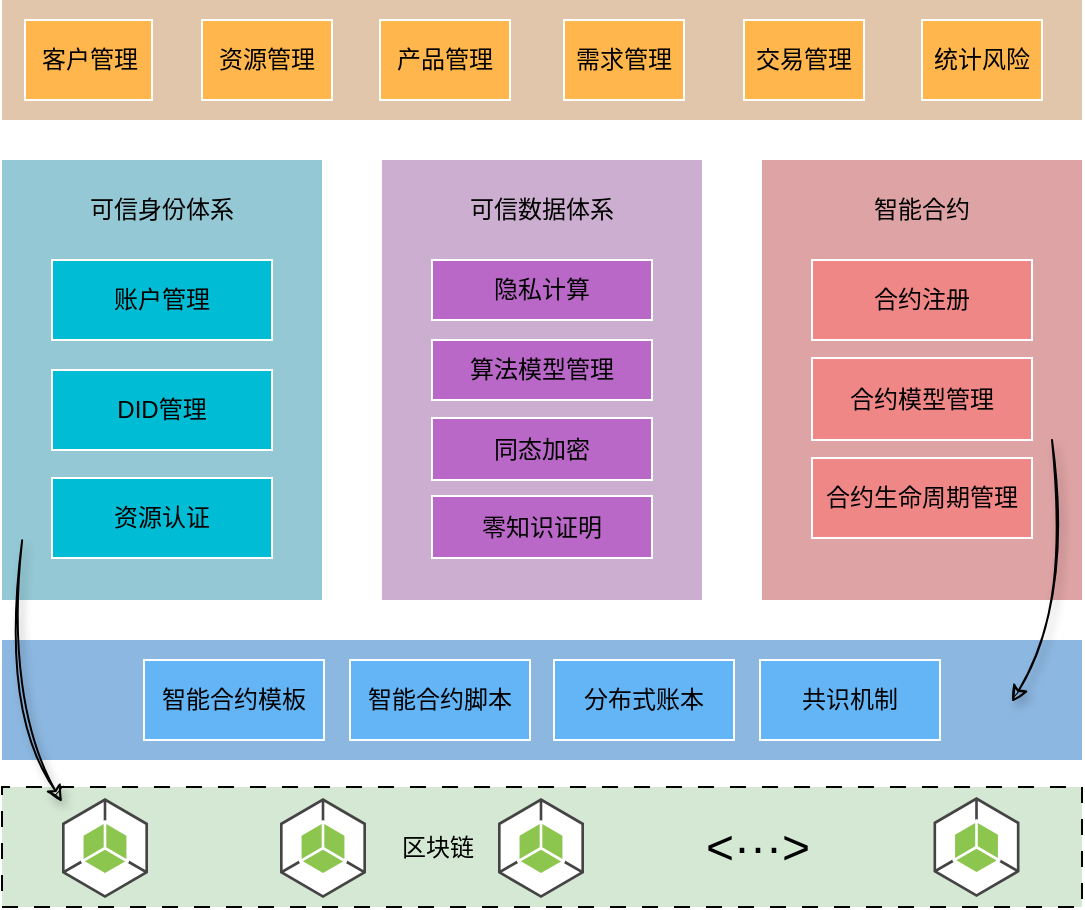 <mxfile version="21.0.6" type="github" pages="2">
  <diagram name="第 1 页" id="b3_0Xu7LdXlCwGd5m9_m">
    <mxGraphModel dx="798" dy="516" grid="1" gridSize="10" guides="1" tooltips="1" connect="1" arrows="1" fold="1" page="1" pageScale="1" pageWidth="1200" pageHeight="1920" math="0" shadow="0">
      <root>
        <mxCell id="0" />
        <mxCell id="1" parent="0" />
        <mxCell id="wZVojM2eIhYD14Y_7No4-6" value="" style="rounded=0;whiteSpace=wrap;html=1;fillColor=#94c8d4;strokeColor=none;flipV=1;" parent="1" vertex="1">
          <mxGeometry x="230" y="310" width="160" height="220" as="geometry" />
        </mxCell>
        <mxCell id="wZVojM2eIhYD14Y_7No4-32" value="" style="rounded=0;whiteSpace=wrap;html=1;fillColor=#8cb7e0;strokeColor=none;fontColor=#ffffff;flipV=1;" parent="1" vertex="1">
          <mxGeometry x="230" y="550" width="540" height="60" as="geometry" />
        </mxCell>
        <mxCell id="wZVojM2eIhYD14Y_7No4-4" value="账户管理" style="rounded=0;whiteSpace=wrap;html=1;fillColor=#00bcd4;strokeColor=#FFFFFF;flipV=1;" parent="1" vertex="1">
          <mxGeometry x="255" y="360" width="110" height="40" as="geometry" />
        </mxCell>
        <mxCell id="wZVojM2eIhYD14Y_7No4-8" value="&lt;font&gt;共识机制&lt;/font&gt;" style="rounded=0;whiteSpace=wrap;html=1;fillColor=#64b5f6;fontColor=#000000;strokeColor=#FFFFFF;flipV=1;" parent="1" vertex="1">
          <mxGeometry x="609" y="560" width="90" height="40" as="geometry" />
        </mxCell>
        <mxCell id="wZVojM2eIhYD14Y_7No4-12" value="分布式账本" style="rounded=0;whiteSpace=wrap;html=1;fillColor=#64b5f6;fontColor=#000000;strokeColor=#FFFFFF;flipV=1;" parent="1" vertex="1">
          <mxGeometry x="506" y="560" width="90" height="40" as="geometry" />
        </mxCell>
        <mxCell id="wZVojM2eIhYD14Y_7No4-14" value="智能合约脚本" style="rounded=0;whiteSpace=wrap;html=1;fillColor=#64b5f6;strokeColor=#FFFFFF;fontColor=#000000;flipV=1;" parent="1" vertex="1">
          <mxGeometry x="404" y="560" width="90" height="40" as="geometry" />
        </mxCell>
        <mxCell id="wZVojM2eIhYD14Y_7No4-16" value="智能合约模板" style="rounded=0;whiteSpace=wrap;html=1;fillColor=#64b5f6;strokeColor=#FFFFFF;fontColor=#000000;flipV=1;" parent="1" vertex="1">
          <mxGeometry x="301" y="560" width="90" height="40" as="geometry" />
        </mxCell>
        <mxCell id="wZVojM2eIhYD14Y_7No4-33" value="DID管理" style="rounded=0;whiteSpace=wrap;html=1;fillColor=#00bcd4;strokeColor=#FFFFFF;flipV=1;" parent="1" vertex="1">
          <mxGeometry x="255" y="415" width="110" height="40" as="geometry" />
        </mxCell>
        <mxCell id="wZVojM2eIhYD14Y_7No4-34" value="资源认证" style="rounded=0;whiteSpace=wrap;html=1;fillColor=#00bcd4;strokeColor=#FFFFFF;flipV=1;" parent="1" vertex="1">
          <mxGeometry x="255" y="469" width="110" height="40" as="geometry" />
        </mxCell>
        <mxCell id="wZVojM2eIhYD14Y_7No4-35" value="可信身份体系" style="text;html=1;strokeColor=none;fillColor=none;align=center;verticalAlign=middle;whiteSpace=wrap;rounded=0;flipV=1;" parent="1" vertex="1">
          <mxGeometry x="265" y="320" width="90" height="30" as="geometry" />
        </mxCell>
        <mxCell id="wZVojM2eIhYD14Y_7No4-36" value="" style="rounded=0;whiteSpace=wrap;html=1;fillColor=#ccaed0;strokeColor=none;flipV=1;" parent="1" vertex="1">
          <mxGeometry x="420" y="310" width="160" height="220" as="geometry" />
        </mxCell>
        <mxCell id="wZVojM2eIhYD14Y_7No4-37" value="隐私计算" style="rounded=0;whiteSpace=wrap;html=1;fillColor=#ba68c8;strokeColor=#FFFFFF;flipV=1;" parent="1" vertex="1">
          <mxGeometry x="445" y="360" width="110" height="30" as="geometry" />
        </mxCell>
        <mxCell id="wZVojM2eIhYD14Y_7No4-38" value="算法模型管理" style="rounded=0;whiteSpace=wrap;html=1;fillColor=#ba68c8;strokeColor=#FFFFFF;flipV=1;" parent="1" vertex="1">
          <mxGeometry x="445" y="400" width="110" height="30" as="geometry" />
        </mxCell>
        <mxCell id="wZVojM2eIhYD14Y_7No4-39" value="同态加密" style="rounded=0;whiteSpace=wrap;html=1;fillColor=#ba68c8;strokeColor=#FFFFFF;flipV=1;" parent="1" vertex="1">
          <mxGeometry x="445" y="439" width="110" height="31" as="geometry" />
        </mxCell>
        <mxCell id="wZVojM2eIhYD14Y_7No4-40" value="可信数据体系" style="text;html=1;strokeColor=none;fillColor=none;align=center;verticalAlign=middle;whiteSpace=wrap;rounded=0;flipV=1;" parent="1" vertex="1">
          <mxGeometry x="455" y="320" width="90" height="30" as="geometry" />
        </mxCell>
        <mxCell id="mcFrY3Fphxi_9Jy5Wu13-1" value="" style="rounded=0;whiteSpace=wrap;html=1;fillColor=#dea3a4;strokeColor=none;flipV=1;" vertex="1" parent="1">
          <mxGeometry x="610" y="310" width="160" height="220" as="geometry" />
        </mxCell>
        <mxCell id="mcFrY3Fphxi_9Jy5Wu13-2" value="合约注册" style="rounded=0;whiteSpace=wrap;html=1;fillColor=#f08787;strokeColor=#FFFFFF;flipV=1;" vertex="1" parent="1">
          <mxGeometry x="635" y="360" width="110" height="40" as="geometry" />
        </mxCell>
        <mxCell id="mcFrY3Fphxi_9Jy5Wu13-3" value="合约模型管理" style="rounded=0;whiteSpace=wrap;html=1;fillColor=#f08787;strokeColor=#FFFFFF;flipV=1;" vertex="1" parent="1">
          <mxGeometry x="635" y="409" width="110" height="41" as="geometry" />
        </mxCell>
        <mxCell id="mcFrY3Fphxi_9Jy5Wu13-4" value="合约生命周期管理" style="rounded=0;whiteSpace=wrap;html=1;fillColor=#f08787;strokeColor=#FFFFFF;flipV=1;" vertex="1" parent="1">
          <mxGeometry x="635" y="459" width="110" height="40" as="geometry" />
        </mxCell>
        <mxCell id="mcFrY3Fphxi_9Jy5Wu13-5" value="智能合约" style="text;html=1;strokeColor=none;fillColor=none;align=center;verticalAlign=middle;whiteSpace=wrap;rounded=0;flipV=1;" vertex="1" parent="1">
          <mxGeometry x="645" y="320" width="90" height="30" as="geometry" />
        </mxCell>
        <mxCell id="mcFrY3Fphxi_9Jy5Wu13-7" value="零知识证明" style="rounded=0;whiteSpace=wrap;html=1;fillColor=#ba68c8;strokeColor=#FFFFFF;flipV=1;" vertex="1" parent="1">
          <mxGeometry x="445" y="478" width="110" height="31" as="geometry" />
        </mxCell>
        <mxCell id="mcFrY3Fphxi_9Jy5Wu13-8" value="" style="rounded=0;whiteSpace=wrap;html=1;fillColor=#e1c6ab;labelBorderColor=none;strokeColor=none;flipV=1;" vertex="1" parent="1">
          <mxGeometry x="230" y="230" width="540" height="60" as="geometry" />
        </mxCell>
        <mxCell id="mcFrY3Fphxi_9Jy5Wu13-9" value="客户管理" style="rounded=0;whiteSpace=wrap;html=1;flipH=1;fillColor=#ffb74d;strokeColor=#FFFFFF;flipV=1;" vertex="1" parent="1">
          <mxGeometry x="241.5" y="240" width="63.5" height="40" as="geometry" />
        </mxCell>
        <mxCell id="2J9asq9QjknxlG2Y6pIG-1" value="" style="rounded=0;whiteSpace=wrap;html=1;dashed=1;dashPattern=8 8;fillColor=#d5e8d4;strokeColor=#000000;flipV=1;" vertex="1" parent="1">
          <mxGeometry x="230" y="623.5" width="540" height="60" as="geometry" />
        </mxCell>
        <mxCell id="2J9asq9QjknxlG2Y6pIG-2" value="&lt;font style=&quot;font-size: 24px;&quot;&gt;&amp;lt;···&amp;gt;&lt;/font&gt;" style="text;html=1;strokeColor=none;fillColor=none;align=center;verticalAlign=middle;whiteSpace=wrap;rounded=0;flipV=1;" vertex="1" parent="1">
          <mxGeometry x="578" y="638.5" width="60" height="30" as="geometry" />
        </mxCell>
        <mxCell id="2J9asq9QjknxlG2Y6pIG-3" value="" style="outlineConnect=0;dashed=0;verticalLabelPosition=bottom;verticalAlign=top;align=center;html=1;shape=mxgraph.aws3.android;fillColor=#8CC64F;gradientColor=none;flipV=1;" vertex="1" parent="1">
          <mxGeometry x="260" y="629" width="43" height="50" as="geometry" />
        </mxCell>
        <mxCell id="2J9asq9QjknxlG2Y6pIG-4" value="" style="outlineConnect=0;dashed=0;verticalLabelPosition=bottom;verticalAlign=top;align=center;html=1;shape=mxgraph.aws3.android;fillColor=#8CC64F;gradientColor=none;flipV=1;" vertex="1" parent="1">
          <mxGeometry x="695.75" y="628.5" width="43" height="50" as="geometry" />
        </mxCell>
        <mxCell id="2J9asq9QjknxlG2Y6pIG-5" value="" style="outlineConnect=0;dashed=0;verticalLabelPosition=bottom;verticalAlign=top;align=center;html=1;shape=mxgraph.aws3.android;fillColor=#8CC64F;gradientColor=none;flipV=1;" vertex="1" parent="1">
          <mxGeometry x="478" y="629" width="43" height="50" as="geometry" />
        </mxCell>
        <mxCell id="2J9asq9QjknxlG2Y6pIG-6" value="" style="outlineConnect=0;dashed=0;verticalLabelPosition=bottom;verticalAlign=top;align=center;html=1;shape=mxgraph.aws3.android;fillColor=#8CC64F;gradientColor=none;flipV=1;" vertex="1" parent="1">
          <mxGeometry x="369" y="629" width="43" height="50" as="geometry" />
        </mxCell>
        <mxCell id="2J9asq9QjknxlG2Y6pIG-9" value="资源管理" style="rounded=0;whiteSpace=wrap;html=1;flipH=1;fillColor=#ffb74d;strokeColor=#FFFFFF;flipV=1;" vertex="1" parent="1">
          <mxGeometry x="330" y="240" width="65" height="40" as="geometry" />
        </mxCell>
        <mxCell id="2J9asq9QjknxlG2Y6pIG-10" value="产品管理" style="rounded=0;whiteSpace=wrap;html=1;flipH=1;fillColor=#ffb74d;strokeColor=#FFFFFF;flipV=1;" vertex="1" parent="1">
          <mxGeometry x="419" y="240" width="65" height="40" as="geometry" />
        </mxCell>
        <mxCell id="2J9asq9QjknxlG2Y6pIG-11" value="需求管理" style="rounded=0;whiteSpace=wrap;html=1;flipH=1;fillColor=#ffb74d;strokeColor=#FFFFFF;flipV=1;" vertex="1" parent="1">
          <mxGeometry x="511" y="240" width="60" height="40" as="geometry" />
        </mxCell>
        <mxCell id="2J9asq9QjknxlG2Y6pIG-13" value="交易管理" style="rounded=0;whiteSpace=wrap;html=1;flipH=1;fillColor=#ffb74d;strokeColor=#FFFFFF;flipV=1;" vertex="1" parent="1">
          <mxGeometry x="601" y="240" width="60" height="40" as="geometry" />
        </mxCell>
        <mxCell id="2J9asq9QjknxlG2Y6pIG-14" value="统计风险" style="rounded=0;whiteSpace=wrap;html=1;flipH=1;fillColor=#ffb74d;strokeColor=#FFFFFF;flipV=1;" vertex="1" parent="1">
          <mxGeometry x="690" y="240" width="60" height="40" as="geometry" />
        </mxCell>
        <mxCell id="x8RlcvJEMYQ2abXcP0kt-1" style="edgeStyle=none;sketch=1;orthogonalLoop=1;jettySize=auto;html=1;entryX=1;entryY=0.75;entryDx=0;entryDy=0;shadow=1;strokeColor=#000000;fontFamily=Helvetica;fontSize=12;fontColor=#000000;curved=1;exitX=0.063;exitY=0.136;exitDx=0;exitDy=0;exitPerimeter=0;" edge="1" parent="1" source="wZVojM2eIhYD14Y_7No4-6">
          <mxGeometry relative="1" as="geometry">
            <Array as="points">
              <mxPoint x="230" y="580" />
            </Array>
            <mxPoint x="209" y="530" as="sourcePoint" />
            <mxPoint x="260" y="631" as="targetPoint" />
          </mxGeometry>
        </mxCell>
        <mxCell id="wZVojM2eIhYD14Y_7No4-2" value="区块链" style="text;html=1;strokeColor=none;fillColor=none;align=center;verticalAlign=middle;whiteSpace=wrap;rounded=0;" parent="1" vertex="1">
          <mxGeometry x="418" y="639" width="60" height="30" as="geometry" />
        </mxCell>
        <mxCell id="x8RlcvJEMYQ2abXcP0kt-2" style="edgeStyle=none;sketch=1;orthogonalLoop=1;jettySize=auto;html=1;entryX=1;entryY=0.75;entryDx=0;entryDy=0;shadow=1;strokeColor=#000000;fontFamily=Helvetica;fontSize=12;fontColor=#000000;curved=1;exitX=0.063;exitY=0.136;exitDx=0;exitDy=0;exitPerimeter=0;" edge="1" parent="1">
          <mxGeometry relative="1" as="geometry">
            <Array as="points">
              <mxPoint x="765" y="530" />
            </Array>
            <mxPoint x="755" y="450" as="sourcePoint" />
            <mxPoint x="735" y="581" as="targetPoint" />
          </mxGeometry>
        </mxCell>
      </root>
    </mxGraphModel>
  </diagram>
  <diagram id="lJNJFpxkS6bpJuEgcpAR" name="第 2 页">
    <mxGraphModel dx="798" dy="516" grid="0" gridSize="10" guides="1" tooltips="1" connect="1" arrows="1" fold="1" page="1" pageScale="1" pageWidth="1200" pageHeight="1920" math="0" shadow="0">
      <root>
        <mxCell id="0" />
        <mxCell id="1" parent="0" />
        <mxCell id="9hBeHV5Oe06Ck_1flnT6-42" value="" style="rounded=1;whiteSpace=wrap;html=1;fillColor=#ffe6cc;strokeColor=#d79b00;" vertex="1" parent="1">
          <mxGeometry x="440" y="910" width="170" height="90" as="geometry" />
        </mxCell>
        <mxCell id="9hBeHV5Oe06Ck_1flnT6-1" value="" style="rounded=0;whiteSpace=wrap;html=1;dashed=1;dashPattern=8 8;fillColor=#d5e8d4;strokeColor=#82b366;" vertex="1" parent="1">
          <mxGeometry x="220" y="623.5" width="560" height="60" as="geometry" />
        </mxCell>
        <mxCell id="9hBeHV5Oe06Ck_1flnT6-6" value="&lt;font style=&quot;font-size: 24px;&quot;&gt;&amp;lt;···&amp;gt;&lt;/font&gt;" style="text;html=1;strokeColor=none;fillColor=none;align=center;verticalAlign=middle;whiteSpace=wrap;rounded=0;" vertex="1" parent="1">
          <mxGeometry x="590" y="638.5" width="60" height="30" as="geometry" />
        </mxCell>
        <mxCell id="9hBeHV5Oe06Ck_1flnT6-8" value="" style="verticalLabelPosition=bottom;html=1;verticalAlign=top;align=center;strokeColor=none;fillColor=#00BEF2;shape=mxgraph.azure.user;" vertex="1" parent="1">
          <mxGeometry x="260" y="800" width="47.5" height="50" as="geometry" />
        </mxCell>
        <mxCell id="9hBeHV5Oe06Ck_1flnT6-9" value="" style="verticalLabelPosition=bottom;html=1;verticalAlign=top;align=center;strokeColor=none;fillColor=#00BEF2;shape=mxgraph.azure.user;" vertex="1" parent="1">
          <mxGeometry x="691.25" y="800" width="47.5" height="50" as="geometry" />
        </mxCell>
        <mxCell id="9hBeHV5Oe06Ck_1flnT6-15" value="" style="shape=image;html=1;verticalAlign=top;verticalLabelPosition=bottom;labelBackgroundColor=#ffffff;imageAspect=0;aspect=fixed;image=https://cdn1.iconfinder.com/data/icons/business-488/128/12-128.png" vertex="1" parent="1">
          <mxGeometry x="455" y="920" width="48" height="48" as="geometry" />
        </mxCell>
        <mxCell id="9hBeHV5Oe06Ck_1flnT6-17" value="区块链" style="text;html=1;strokeColor=none;fillColor=none;align=center;verticalAlign=middle;whiteSpace=wrap;rounded=0;fontSize=18;" vertex="1" parent="1">
          <mxGeometry x="480" y="593.5" width="60" height="30" as="geometry" />
        </mxCell>
        <mxCell id="9hBeHV5Oe06Ck_1flnT6-18" value="数据购买方" style="text;html=1;strokeColor=none;fillColor=none;align=center;verticalAlign=middle;whiteSpace=wrap;rounded=0;" vertex="1" parent="1">
          <mxGeometry x="244" y="850" width="76" height="30" as="geometry" />
        </mxCell>
        <mxCell id="9hBeHV5Oe06Ck_1flnT6-19" value="数据提供方" style="text;html=1;strokeColor=none;fillColor=none;align=center;verticalAlign=middle;whiteSpace=wrap;rounded=0;" vertex="1" parent="1">
          <mxGeometry x="681.25" y="850" width="67.5" height="30" as="geometry" />
        </mxCell>
        <mxCell id="9hBeHV5Oe06Ck_1flnT6-28" style="edgeStyle=none;sketch=1;orthogonalLoop=1;jettySize=auto;html=1;shadow=1;strokeColor=#000000;fontFamily=Helvetica;fontSize=12;fontColor=#000000;curved=1;" edge="1" parent="1">
          <mxGeometry relative="1" as="geometry">
            <Array as="points">
              <mxPoint x="820" y="730" />
            </Array>
            <mxPoint x="739" y="690" as="sourcePoint" />
            <mxPoint x="730" y="790" as="targetPoint" />
          </mxGeometry>
        </mxCell>
        <mxCell id="9hBeHV5Oe06Ck_1flnT6-29" style="edgeStyle=none;sketch=1;orthogonalLoop=1;jettySize=auto;html=1;entryX=1;entryY=0.75;entryDx=0;entryDy=0;shadow=1;strokeColor=#000000;fontFamily=Helvetica;fontSize=12;fontColor=#000000;curved=1;" edge="1" parent="1">
          <mxGeometry relative="1" as="geometry">
            <Array as="points">
              <mxPoint x="230" y="750" />
            </Array>
            <mxPoint x="230" y="690" as="sourcePoint" />
            <mxPoint x="281" y="791" as="targetPoint" />
          </mxGeometry>
        </mxCell>
        <mxCell id="9hBeHV5Oe06Ck_1flnT6-30" value="身份认证" style="text;html=1;strokeColor=none;fillColor=none;align=center;verticalAlign=middle;whiteSpace=wrap;rounded=0;" vertex="1" parent="1">
          <mxGeometry x="184" y="750" width="66" height="30" as="geometry" />
        </mxCell>
        <mxCell id="9hBeHV5Oe06Ck_1flnT6-31" value="身份认证" style="text;html=1;strokeColor=none;fillColor=none;align=center;verticalAlign=middle;whiteSpace=wrap;rounded=0;" vertex="1" parent="1">
          <mxGeometry x="760" y="750" width="60" height="30" as="geometry" />
        </mxCell>
        <mxCell id="9hBeHV5Oe06Ck_1flnT6-32" value="智能合约" style="text;html=1;strokeColor=none;fillColor=none;align=center;verticalAlign=middle;whiteSpace=wrap;rounded=0;" vertex="1" parent="1">
          <mxGeometry x="449" y="968" width="60" height="30" as="geometry" />
        </mxCell>
        <mxCell id="9hBeHV5Oe06Ck_1flnT6-33" style="edgeStyle=none;sketch=1;orthogonalLoop=1;jettySize=auto;html=1;shadow=1;strokeColor=#000000;fontFamily=Helvetica;fontSize=12;fontColor=#000000;curved=1;" edge="1" parent="1">
          <mxGeometry relative="1" as="geometry">
            <Array as="points">
              <mxPoint x="350" y="940" />
            </Array>
            <mxPoint x="290" y="890" as="sourcePoint" />
            <mxPoint x="430" y="960" as="targetPoint" />
          </mxGeometry>
        </mxCell>
        <mxCell id="9hBeHV5Oe06Ck_1flnT6-34" style="edgeStyle=none;sketch=1;orthogonalLoop=1;jettySize=auto;html=1;shadow=1;strokeColor=#000000;fontFamily=Helvetica;fontSize=12;fontColor=#000000;curved=1;" edge="1" parent="1">
          <mxGeometry relative="1" as="geometry">
            <Array as="points">
              <mxPoint x="680" y="950" />
            </Array>
            <mxPoint x="738.75" y="890" as="sourcePoint" />
            <mxPoint x="630" y="960" as="targetPoint" />
          </mxGeometry>
        </mxCell>
        <mxCell id="9hBeHV5Oe06Ck_1flnT6-36" value="发起交易" style="text;html=1;strokeColor=none;fillColor=none;align=center;verticalAlign=middle;whiteSpace=wrap;rounded=0;" vertex="1" parent="1">
          <mxGeometry x="330" y="900" width="60" height="30" as="geometry" />
        </mxCell>
        <mxCell id="9hBeHV5Oe06Ck_1flnT6-37" value="参与交易" style="text;html=1;strokeColor=none;fillColor=none;align=center;verticalAlign=middle;whiteSpace=wrap;rounded=0;" vertex="1" parent="1">
          <mxGeometry x="635.75" y="900" width="60" height="30" as="geometry" />
        </mxCell>
        <mxCell id="9hBeHV5Oe06Ck_1flnT6-39" style="edgeStyle=none;sketch=1;orthogonalLoop=1;jettySize=auto;html=1;shadow=1;strokeColor=#000000;fontFamily=Helvetica;fontSize=12;fontColor=#000000;curved=1;" edge="1" parent="1">
          <mxGeometry relative="1" as="geometry">
            <Array as="points">
              <mxPoint x="522.5" y="970" />
            </Array>
            <mxPoint x="520" y="880" as="sourcePoint" />
            <mxPoint x="519" y="710" as="targetPoint" />
          </mxGeometry>
        </mxCell>
        <mxCell id="9hBeHV5Oe06Ck_1flnT6-43" value="" style="shape=image;html=1;verticalAlign=top;verticalLabelPosition=bottom;labelBackgroundColor=#ffffff;imageAspect=0;aspect=fixed;image=https://cdn1.iconfinder.com/data/icons/iconoir-vol-3/24/password-pass-128.png" vertex="1" parent="1">
          <mxGeometry x="540" y="915" width="58" height="58" as="geometry" />
        </mxCell>
        <mxCell id="9hBeHV5Oe06Ck_1flnT6-44" value="零知识证明" style="text;html=1;strokeColor=none;fillColor=none;align=center;verticalAlign=middle;whiteSpace=wrap;rounded=0;" vertex="1" parent="1">
          <mxGeometry x="524" y="968" width="90" height="30" as="geometry" />
        </mxCell>
        <mxCell id="9hBeHV5Oe06Ck_1flnT6-46" value="" style="outlineConnect=0;dashed=0;verticalLabelPosition=bottom;verticalAlign=top;align=center;html=1;shape=mxgraph.aws3.android;fillColor=#8CC64F;gradientColor=none;" vertex="1" parent="1">
          <mxGeometry x="260" y="629" width="43" height="50" as="geometry" />
        </mxCell>
        <mxCell id="9hBeHV5Oe06Ck_1flnT6-47" value="" style="outlineConnect=0;dashed=0;verticalLabelPosition=bottom;verticalAlign=top;align=center;html=1;shape=mxgraph.aws3.android;fillColor=#8CC64F;gradientColor=none;" vertex="1" parent="1">
          <mxGeometry x="695.75" y="628.5" width="43" height="50" as="geometry" />
        </mxCell>
        <mxCell id="9hBeHV5Oe06Ck_1flnT6-48" value="" style="outlineConnect=0;dashed=0;verticalLabelPosition=bottom;verticalAlign=top;align=center;html=1;shape=mxgraph.aws3.android;fillColor=#8CC64F;gradientColor=none;" vertex="1" parent="1">
          <mxGeometry x="490" y="629" width="43" height="50" as="geometry" />
        </mxCell>
        <mxCell id="9hBeHV5Oe06Ck_1flnT6-49" value="" style="outlineConnect=0;dashed=0;verticalLabelPosition=bottom;verticalAlign=top;align=center;html=1;shape=mxgraph.aws3.android;fillColor=#8CC64F;gradientColor=none;" vertex="1" parent="1">
          <mxGeometry x="380" y="629" width="43" height="50" as="geometry" />
        </mxCell>
        <mxCell id="9hBeHV5Oe06Ck_1flnT6-50" value="满足合约&lt;br&gt;执行动作" style="text;html=1;strokeColor=none;fillColor=none;align=center;verticalAlign=middle;whiteSpace=wrap;rounded=0;" vertex="1" parent="1">
          <mxGeometry x="449" y="790" width="60" height="30" as="geometry" />
        </mxCell>
        <mxCell id="9hBeHV5Oe06Ck_1flnT6-53" style="edgeStyle=none;sketch=1;orthogonalLoop=1;jettySize=auto;html=1;shadow=1;strokeColor=#000000;fontFamily=Helvetica;fontSize=12;fontColor=#000000;curved=1;" edge="1" parent="1">
          <mxGeometry relative="1" as="geometry">
            <Array as="points">
              <mxPoint x="360" y="800" />
            </Array>
            <mxPoint x="420" y="710" as="sourcePoint" />
            <mxPoint x="320" y="820" as="targetPoint" />
          </mxGeometry>
        </mxCell>
        <mxCell id="9hBeHV5Oe06Ck_1flnT6-54" style="edgeStyle=none;sketch=1;orthogonalLoop=1;jettySize=auto;html=1;shadow=1;strokeColor=#000000;fontFamily=Helvetica;fontSize=12;fontColor=#000000;curved=1;" edge="1" parent="1">
          <mxGeometry relative="1" as="geometry">
            <Array as="points">
              <mxPoint x="653" y="790" />
            </Array>
            <mxPoint x="593" y="700" as="sourcePoint" />
            <mxPoint x="693" y="810" as="targetPoint" />
          </mxGeometry>
        </mxCell>
        <mxCell id="9hBeHV5Oe06Ck_1flnT6-55" value="授予数据权限" style="text;html=1;strokeColor=none;fillColor=none;align=center;verticalAlign=middle;whiteSpace=wrap;rounded=0;" vertex="1" parent="1">
          <mxGeometry x="320" y="730" width="60" height="30" as="geometry" />
        </mxCell>
        <mxCell id="9hBeHV5Oe06Ck_1flnT6-57" value="将交易金额划转到数据提供方" style="text;html=1;strokeColor=none;fillColor=none;align=center;verticalAlign=middle;whiteSpace=wrap;rounded=0;" vertex="1" parent="1">
          <mxGeometry x="621.25" y="730" width="70" height="30" as="geometry" />
        </mxCell>
        <mxCell id="9hBeHV5Oe06Ck_1flnT6-65" value="1" style="ellipse;whiteSpace=wrap;html=1;aspect=fixed;strokeWidth=2;fontFamily=Tahoma;spacingBottom=4;spacingRight=2;strokeColor=#6c8ebf;fillColor=#dae8fc;" vertex="1" parent="1">
          <mxGeometry x="184" y="730" width="20" height="20" as="geometry" />
        </mxCell>
        <mxCell id="9hBeHV5Oe06Ck_1flnT6-66" value="1" style="ellipse;whiteSpace=wrap;html=1;aspect=fixed;strokeWidth=2;fontFamily=Tahoma;spacingBottom=4;spacingRight=2;strokeColor=#6c8ebf;fillColor=#dae8fc;" vertex="1" parent="1">
          <mxGeometry x="800" y="735" width="20" height="20" as="geometry" />
        </mxCell>
        <mxCell id="9hBeHV5Oe06Ck_1flnT6-67" value="2" style="ellipse;whiteSpace=wrap;html=1;aspect=fixed;strokeWidth=2;fontFamily=Tahoma;spacingBottom=4;spacingRight=2;strokeColor=#6c8ebf;fillColor=#dae8fc;" vertex="1" parent="1">
          <mxGeometry x="340" y="880" width="20" height="20" as="geometry" />
        </mxCell>
        <mxCell id="9hBeHV5Oe06Ck_1flnT6-68" value="2" style="ellipse;whiteSpace=wrap;html=1;aspect=fixed;strokeWidth=2;fontFamily=Tahoma;spacingBottom=4;spacingRight=2;strokeColor=#6c8ebf;fillColor=#dae8fc;" vertex="1" parent="1">
          <mxGeometry x="621.25" y="895" width="20" height="20" as="geometry" />
        </mxCell>
        <mxCell id="9hBeHV5Oe06Ck_1flnT6-69" value="3" style="ellipse;whiteSpace=wrap;html=1;aspect=fixed;strokeWidth=2;fontFamily=Tahoma;spacingBottom=4;spacingRight=2;strokeColor=#6c8ebf;fillColor=#dae8fc;" vertex="1" parent="1">
          <mxGeometry x="469" y="760" width="20" height="20" as="geometry" />
        </mxCell>
        <mxCell id="9hBeHV5Oe06Ck_1flnT6-70" value="4" style="ellipse;whiteSpace=wrap;html=1;aspect=fixed;strokeWidth=2;fontFamily=Tahoma;spacingBottom=4;spacingRight=2;strokeColor=#6c8ebf;fillColor=#dae8fc;" vertex="1" parent="1">
          <mxGeometry x="340" y="710" width="20" height="20" as="geometry" />
        </mxCell>
        <mxCell id="9hBeHV5Oe06Ck_1flnT6-71" value="4" style="ellipse;whiteSpace=wrap;html=1;aspect=fixed;strokeWidth=2;fontFamily=Tahoma;spacingBottom=4;spacingRight=2;strokeColor=#6c8ebf;fillColor=#dae8fc;" vertex="1" parent="1">
          <mxGeometry x="646.25" y="700" width="20" height="20" as="geometry" />
        </mxCell>
        <mxCell id="9hBeHV5Oe06Ck_1flnT6-73" value="" style="sketch=0;aspect=fixed;html=1;points=[];align=center;image;fontSize=12;image=img/lib/mscae/Batch_AI.svg;" vertex="1" parent="1">
          <mxGeometry x="208" y="950" width="36" height="50" as="geometry" />
        </mxCell>
        <mxCell id="9hBeHV5Oe06Ck_1flnT6-74" style="edgeStyle=none;sketch=1;orthogonalLoop=1;jettySize=auto;html=1;shadow=1;strokeColor=#000000;fontFamily=Helvetica;fontSize=12;fontColor=#000000;curved=1;" edge="1" parent="1">
          <mxGeometry relative="1" as="geometry">
            <Array as="points">
              <mxPoint x="243" y="901" />
            </Array>
            <mxPoint x="260" y="880" as="sourcePoint" />
            <mxPoint x="227" y="936" as="targetPoint" />
          </mxGeometry>
        </mxCell>
        <mxCell id="9hBeHV5Oe06Ck_1flnT6-75" value="联邦学习" style="text;html=1;strokeColor=none;fillColor=none;align=center;verticalAlign=middle;whiteSpace=wrap;rounded=0;" vertex="1" parent="1">
          <mxGeometry x="237" y="906" width="60" height="30" as="geometry" />
        </mxCell>
        <mxCell id="9hBeHV5Oe06Ck_1flnT6-76" value="5" style="ellipse;whiteSpace=wrap;html=1;aspect=fixed;strokeWidth=2;fontFamily=Tahoma;spacingBottom=4;spacingRight=2;strokeColor=#6c8ebf;fillColor=#dae8fc;" vertex="1" parent="1">
          <mxGeometry x="198" y="898" width="20" height="20" as="geometry" />
        </mxCell>
      </root>
    </mxGraphModel>
  </diagram>
</mxfile>
